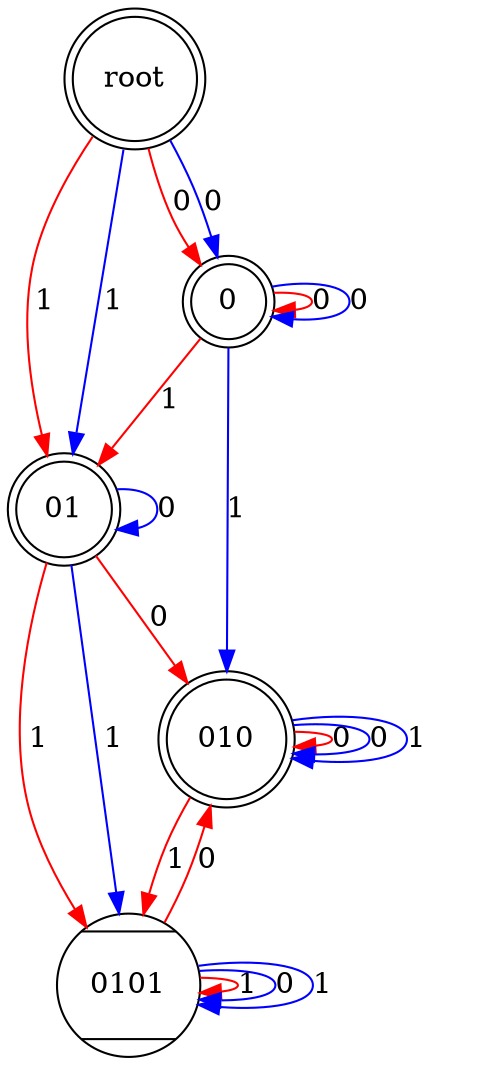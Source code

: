 digraph{ 
root  [shape = doublecircle]
0 [shape = doublecircle]
root -> 0 [color = red, label = 0] 
0 -> 0 [color = red, label = 0] 
01 [shape = doublecircle]
0 -> 01 [color = red, label = 1] 
010 [shape = doublecircle]
01 -> 010 [color = red, label = 0] 
010 -> 010 [color = red, label = 0] 
0101 [shape = Mcircle]
010 -> 0101 [color = red, label = 1] 
0101 -> 010 [color = red, label = 0] 
0101 -> 0101 [color = red, label = 1] 
0101 -> 0101 [color = blue, label = 0] 
0101 -> 0101 [color = blue, label = 1] 
010 -> 010 [color = blue, label = 0] 
010 -> 010 [color = blue, label = 1] 
01 -> 0101 [color = red, label = 1] 
01 -> 01 [color = blue, label = 0] 
01 -> 0101 [color = blue, label = 1] 
0 -> 0 [color = blue, label = 0] 
0 -> 010 [color = blue, label = 1] 
root -> 01 [color = red, label = 1] 
root -> 0 [color = blue, label = 0] 
root -> 01 [color = blue, label = 1] 
} 
